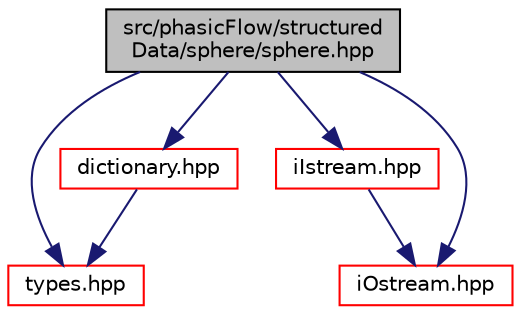 digraph "src/phasicFlow/structuredData/sphere/sphere.hpp"
{
 // LATEX_PDF_SIZE
  edge [fontname="Helvetica",fontsize="10",labelfontname="Helvetica",labelfontsize="10"];
  node [fontname="Helvetica",fontsize="10",shape=record];
  Node1 [label="src/phasicFlow/structured\lData/sphere/sphere.hpp",height=0.2,width=0.4,color="black", fillcolor="grey75", style="filled", fontcolor="black",tooltip=" "];
  Node1 -> Node2 [color="midnightblue",fontsize="10",style="solid",fontname="Helvetica"];
  Node2 [label="types.hpp",height=0.2,width=0.4,color="red", fillcolor="white", style="filled",URL="$types_8hpp.html",tooltip=" "];
  Node1 -> Node35 [color="midnightblue",fontsize="10",style="solid",fontname="Helvetica"];
  Node35 [label="dictionary.hpp",height=0.2,width=0.4,color="red", fillcolor="white", style="filled",URL="$dictionary_8hpp.html",tooltip=" "];
  Node35 -> Node2 [color="midnightblue",fontsize="10",style="solid",fontname="Helvetica"];
  Node1 -> Node24 [color="midnightblue",fontsize="10",style="solid",fontname="Helvetica"];
  Node24 [label="iIstream.hpp",height=0.2,width=0.4,color="red", fillcolor="white", style="filled",URL="$iIstream_8hpp.html",tooltip=" "];
  Node24 -> Node21 [color="midnightblue",fontsize="10",style="solid",fontname="Helvetica"];
  Node21 [label="iOstream.hpp",height=0.2,width=0.4,color="red", fillcolor="white", style="filled",URL="$iOstream_8hpp.html",tooltip=" "];
  Node1 -> Node21 [color="midnightblue",fontsize="10",style="solid",fontname="Helvetica"];
}
